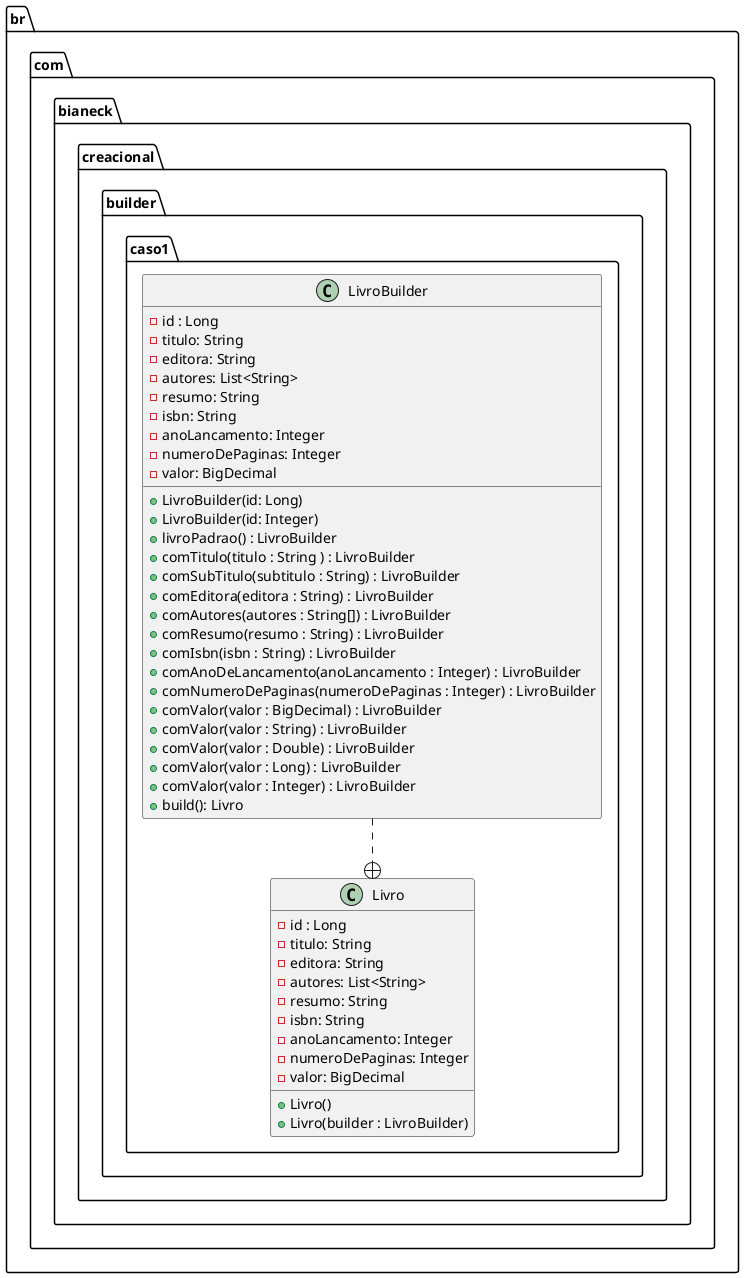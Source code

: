 @startuml
package br.com.bianeck.creacional.builder.caso1 {
    class Livro {
    - id : Long
    - titulo: String
    - editora: String
    - autores: List<String>
    - resumo: String
    - isbn: String
    - anoLancamento: Integer
    - numeroDePaginas: Integer
    - valor: BigDecimal
    + Livro()
'    + Livro(id : Long, titulo: String, editora: String, autores: List<String>, resumo: String, isbn: String, anoLancamento: Integer, numeroDePaginas: Integer, valor: BigDecimal)
    + Livro(builder : LivroBuilder)
    }
    class LivroBuilder {
        - id : Long
        - titulo: String
        - editora: String
        - autores: List<String>
        - resumo: String
        - isbn: String
        - anoLancamento: Integer
        - numeroDePaginas: Integer
        - valor: BigDecimal
        + LivroBuilder(id: Long)
        + LivroBuilder(id: Integer)
        + livroPadrao() : LivroBuilder
        + comTitulo(titulo : String ) : LivroBuilder
        + comSubTitulo(subtitulo : String) : LivroBuilder
        + comEditora(editora : String) : LivroBuilder
        + comAutores(autores : String[]) : LivroBuilder
        + comResumo(resumo : String) : LivroBuilder
        + comIsbn(isbn : String) : LivroBuilder
        + comAnoDeLancamento(anoLancamento : Integer) : LivroBuilder
        + comNumeroDePaginas(numeroDePaginas : Integer) : LivroBuilder
        + comValor(valor : BigDecimal) : LivroBuilder
        + comValor(valor : String) : LivroBuilder
        + comValor(valor : Double) : LivroBuilder
        + comValor(valor : Long) : LivroBuilder
        + comValor(valor : Integer) : LivroBuilder
        + build(): Livro
    }
}

LivroBuilder ..+ Livro
@enduml